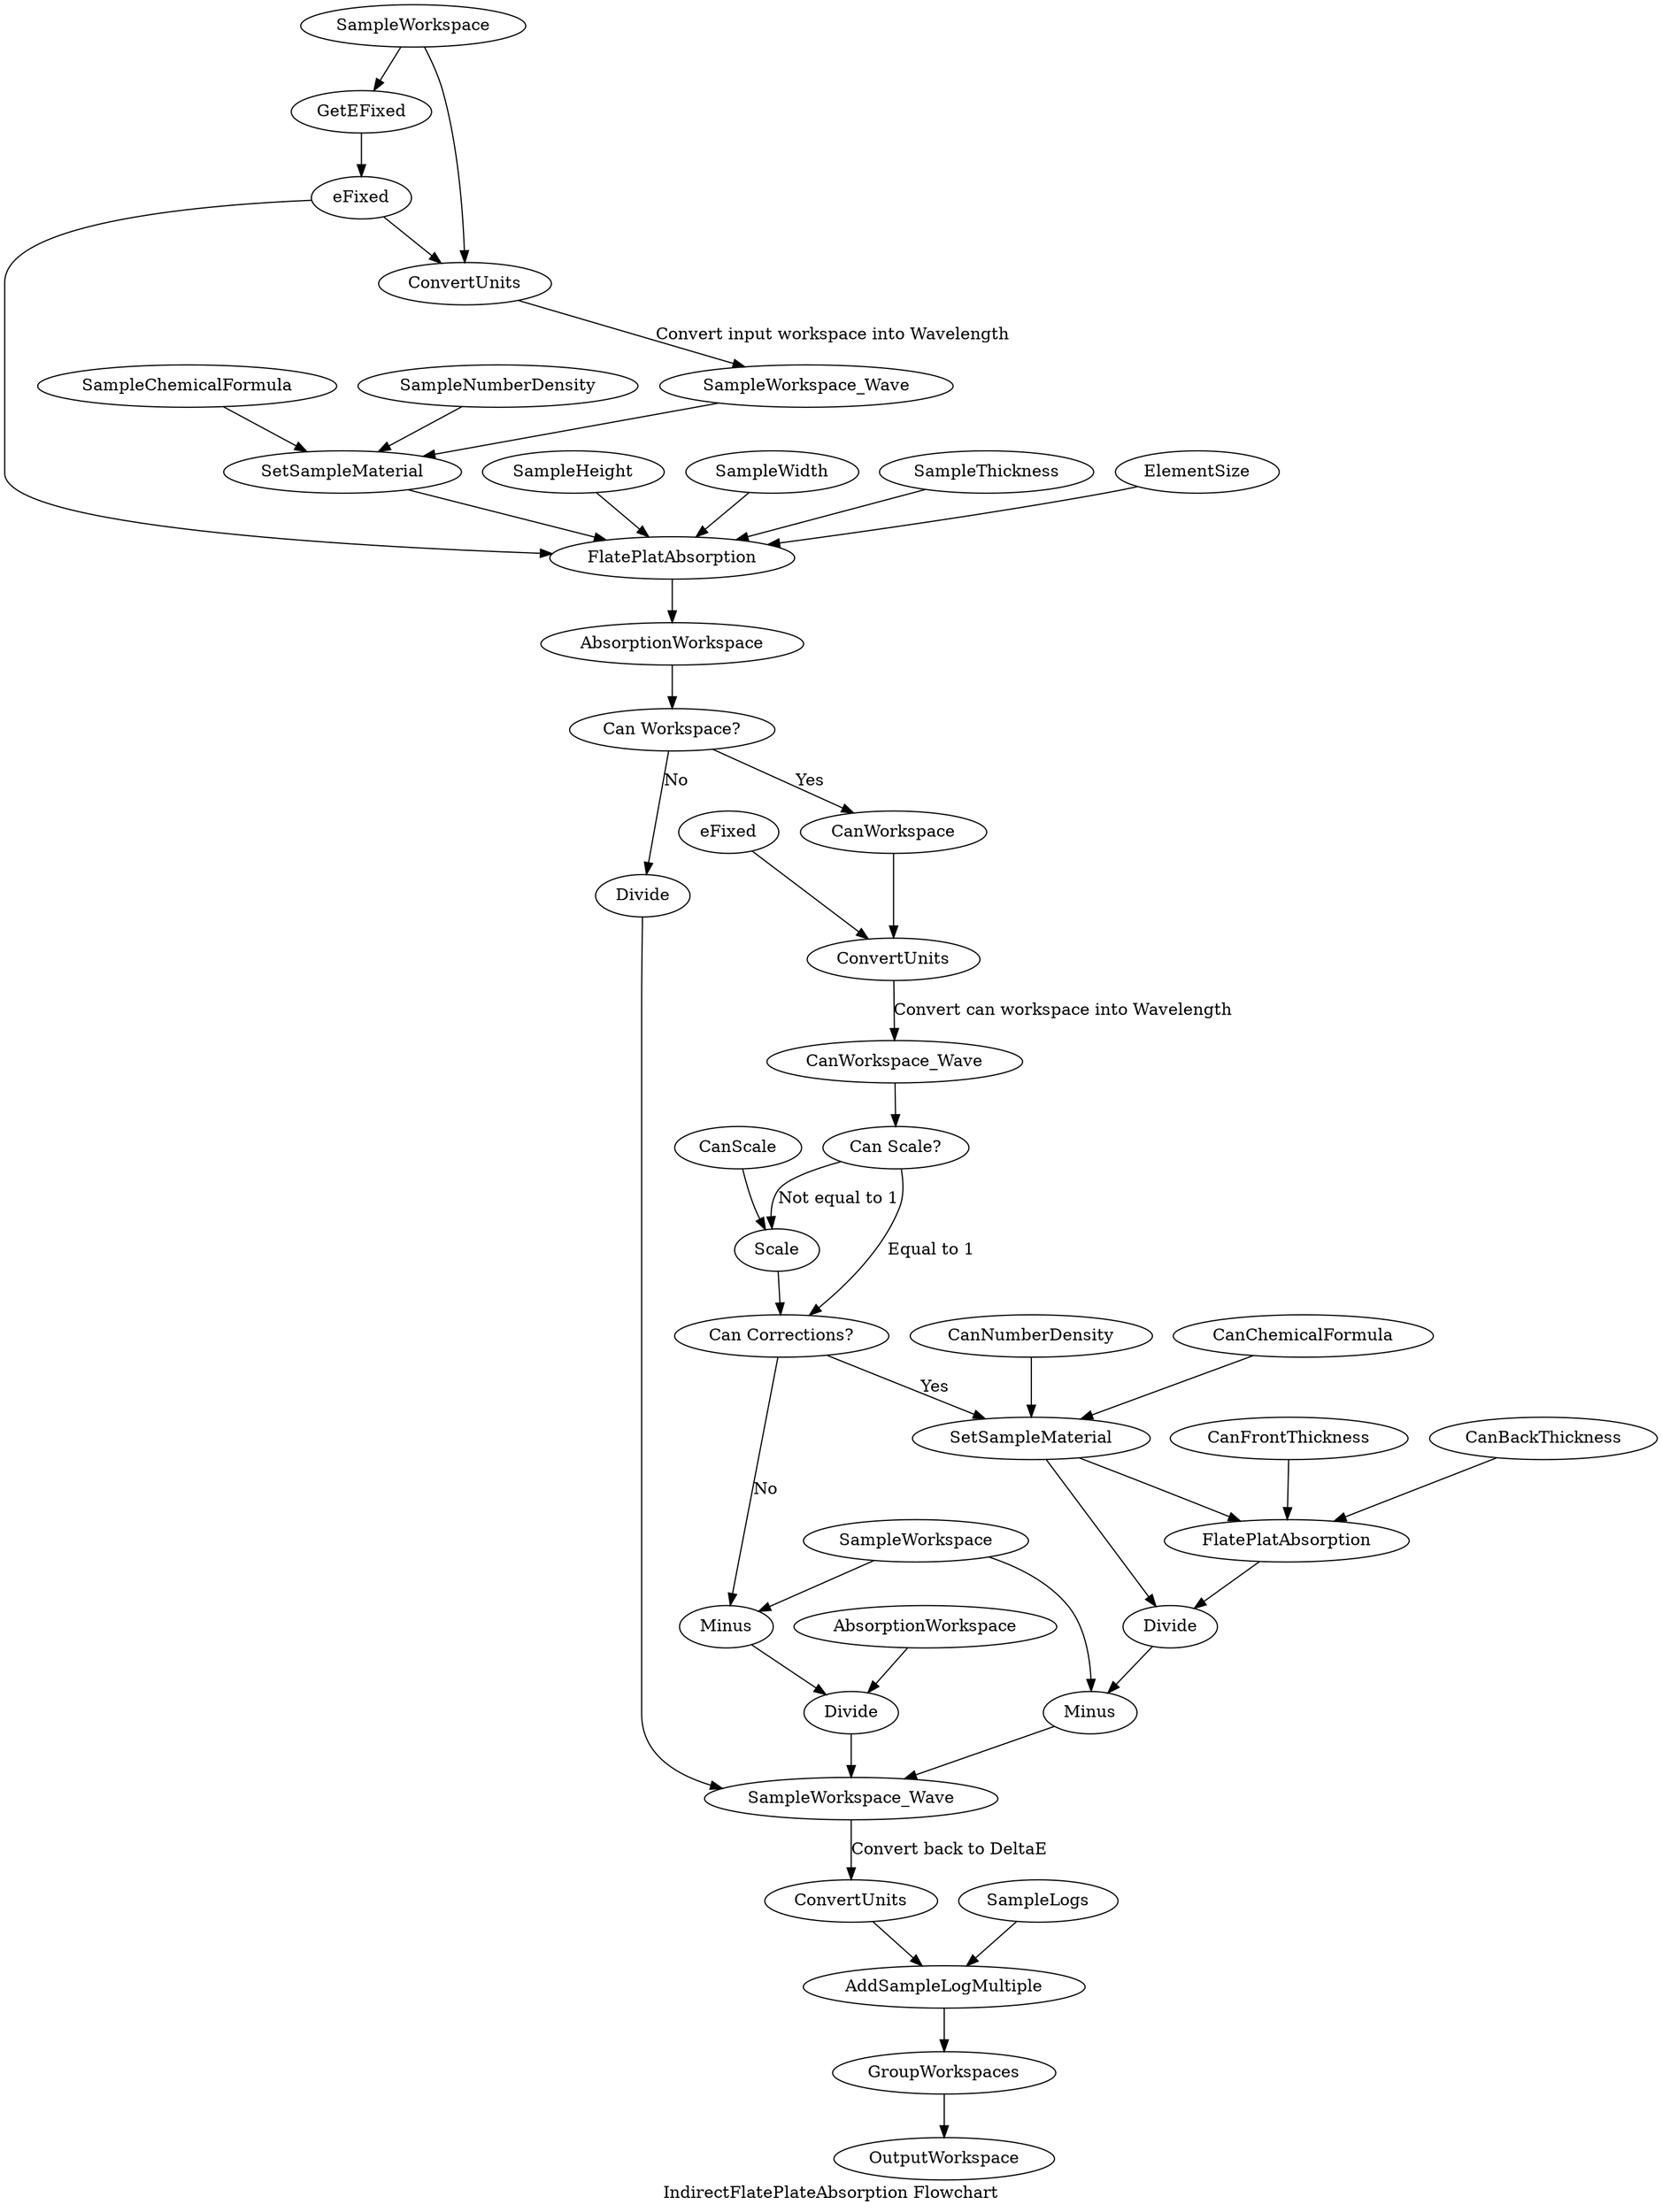 digraph IndirectFlatePlateAbsorption {
  label="IndirectFlatePlateAbsorption Flowchart"
  //$global_style

  subgraph params  {
    //$param_style
    SampleWorkspace1        [label="SampleWorkspace"]
    SampleWorkspace2        [label="SampleWorkspace"]
    SampleWorkspace_Wave
    SampleWorkspace_Wave2   [label="SampleWorkspace_Wave"]
    SampleChemicalFormula
    SampleNumberDensity
    SampleHeight1           [label="SampleHeight"]
    SampleWidth1            [label="SampleWidth"]
    SampleThickness
    AbsWorkspace1           [label="AbsorptionWorkspace"]
    AbsWorkspace2           [label="AbsorptionWorkspace"]
    CanWorkspace
    CanWorkspace_Wave
    CanScale
    CanChemicalFormula
    CanNumberDensity
    CanFrontThickness
    CanBackThickness
    CanScale
    ElementSize1            [label="ElementSize"]
    SampleLogs
    EFixed1                 [label="eFixed"]
    EFixed2                 [label="eFixed"]
    OutputWorkspace
  }

  subgraph algorithms  {
    //$algorithm_style
    GetEFixed
    ConvertUnits1           [label="ConvertUnits"]
    ConvertUnits2           [label="ConvertUnits"]
    ConvertUnits3           [label="ConvertUnits"]
    SetSampleMaterial1      [label="SetSampleMaterial"]
    SetSampleMaterial2      [label="SetSampleMaterial"]
    FlatPlateAbsorption1    [label="FlatePlatAbsorption"]
    FlatPlateAbsorption2    [label="FlatePlatAbsorption"]
    Scale
    Divide1                 [label="Divide"]
    Divide2                 [label="Divide"]
    Divide3                 [label="Divide"]
    Minus1                  [label="Minus"]
    Minus2                  [label="Minus"]
    AddSampleLogMultiple
    GroupWorkspaces
  }
  
  subgraph decisions {
    //$decision_style
    canGiven          [label="Can Workspace?"]
    canScale          [label="Can Scale?"]
    useCorrections    [label="Can Corrections?"]
  }

  SampleWorkspace1                   	-> GetEFixed
  GetEFixed                         	-> EFixed1
  EFixed1                           	-> ConvertUnits1
  SampleWorkspace1                   	-> ConvertUnits1
  ConvertUnits1                     	-> SampleWorkspace_Wave        	    [label="Convert input workspace into Wavelength"]
  SampleWorkspace_Wave                  -> SetSampleMaterial1
  SampleChemicalFormula                 -> SetSampleMaterial1
  SampleNumberDensity                   -> SetSampleMaterial1
  SetSampleMaterial1               	    -> FlatPlateAbsorption1
  SampleHeight1                      	-> FlatPlateAbsorption1
  SampleWidth1                       	-> FlatPlateAbsorption1
  SampleThickness                  	    -> FlatPlateAbsorption1
  ElementSize1                       	-> FlatPlateAbsorption1
  EFixed1                           	-> FlatPlateAbsorption1
  FlatPlateAbsorption1              	-> AbsWorkspace1
  AbsWorkspace1                     	-> canGiven
  canGiven                    	        -> CanWorkspace           		    [label="Yes"]
    CanWorkspace                	        -> ConvertUnits2
    EFixed2                           	    -> ConvertUnits2
    ConvertUnits2                     	    -> CanWorkspace_Wave            [label="Convert can workspace into Wavelength"]
    CanWorkspace_Wave                       -> canScale
    canScale                    	        -> Scale                        [label="Not equal to 1"]
        CanScale                                -> Scale
        Scale                             	    -> useCorrections           
    canScale                    	        -> useCorrections               [label="Equal to 1"]
    useCorrections                    	    -> SetSampleMaterial2           [label="Yes"]
        CanChemicalFormula                      -> SetSampleMaterial2
        CanNumberDensity                        -> SetSampleMaterial2
        SetSampleMaterial2                      -> FlatPlateAbsorption2
        CanFrontThickness                       -> FlatPlateAbsorption2
        CanBackThickness                        -> FlatPlateAbsorption2
        FlatPlateAbsorption2                    -> Divide1
        SetSampleMaterial2                      -> Divide1
        Divide1                                 -> Minus1
        SampleWorkspace2                        -> Minus1
    useCorrections                    	    -> Minus2                       [label="No"]
        SampleWorkspace2                        -> Minus2
        Minus2                                  -> Divide2
        AbsWorkspace2                           -> Divide2
  canGiven                    	        -> Divide3                        	[label="No"]
  Minus1                                -> SampleWorkspace_Wave2
  Divide2                               -> SampleWorkspace_Wave2
  Divide3                               -> SampleWorkspace_Wave2
  SampleWorkspace_Wave2                 -> ConvertUnits3                    [label="Convert back to DeltaE"]
  ConvertUnits3                         -> AddSampleLogMultiple
  SampleLogs                            -> AddSampleLogMultiple
  AddSampleLogMultiple                  -> GroupWorkspaces
  GroupWorkspaces                       -> OutputWorkspace
}
